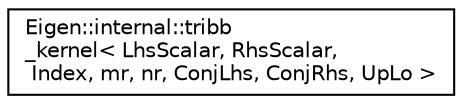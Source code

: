 digraph "Graphical Class Hierarchy"
{
  edge [fontname="Helvetica",fontsize="10",labelfontname="Helvetica",labelfontsize="10"];
  node [fontname="Helvetica",fontsize="10",shape=record];
  rankdir="LR";
  Node1 [label="Eigen::internal::tribb\l_kernel\< LhsScalar, RhsScalar,\l Index, mr, nr, ConjLhs, ConjRhs, UpLo \>",height=0.2,width=0.4,color="black", fillcolor="white", style="filled",URL="$struct_eigen_1_1internal_1_1tribb__kernel.html"];
}
